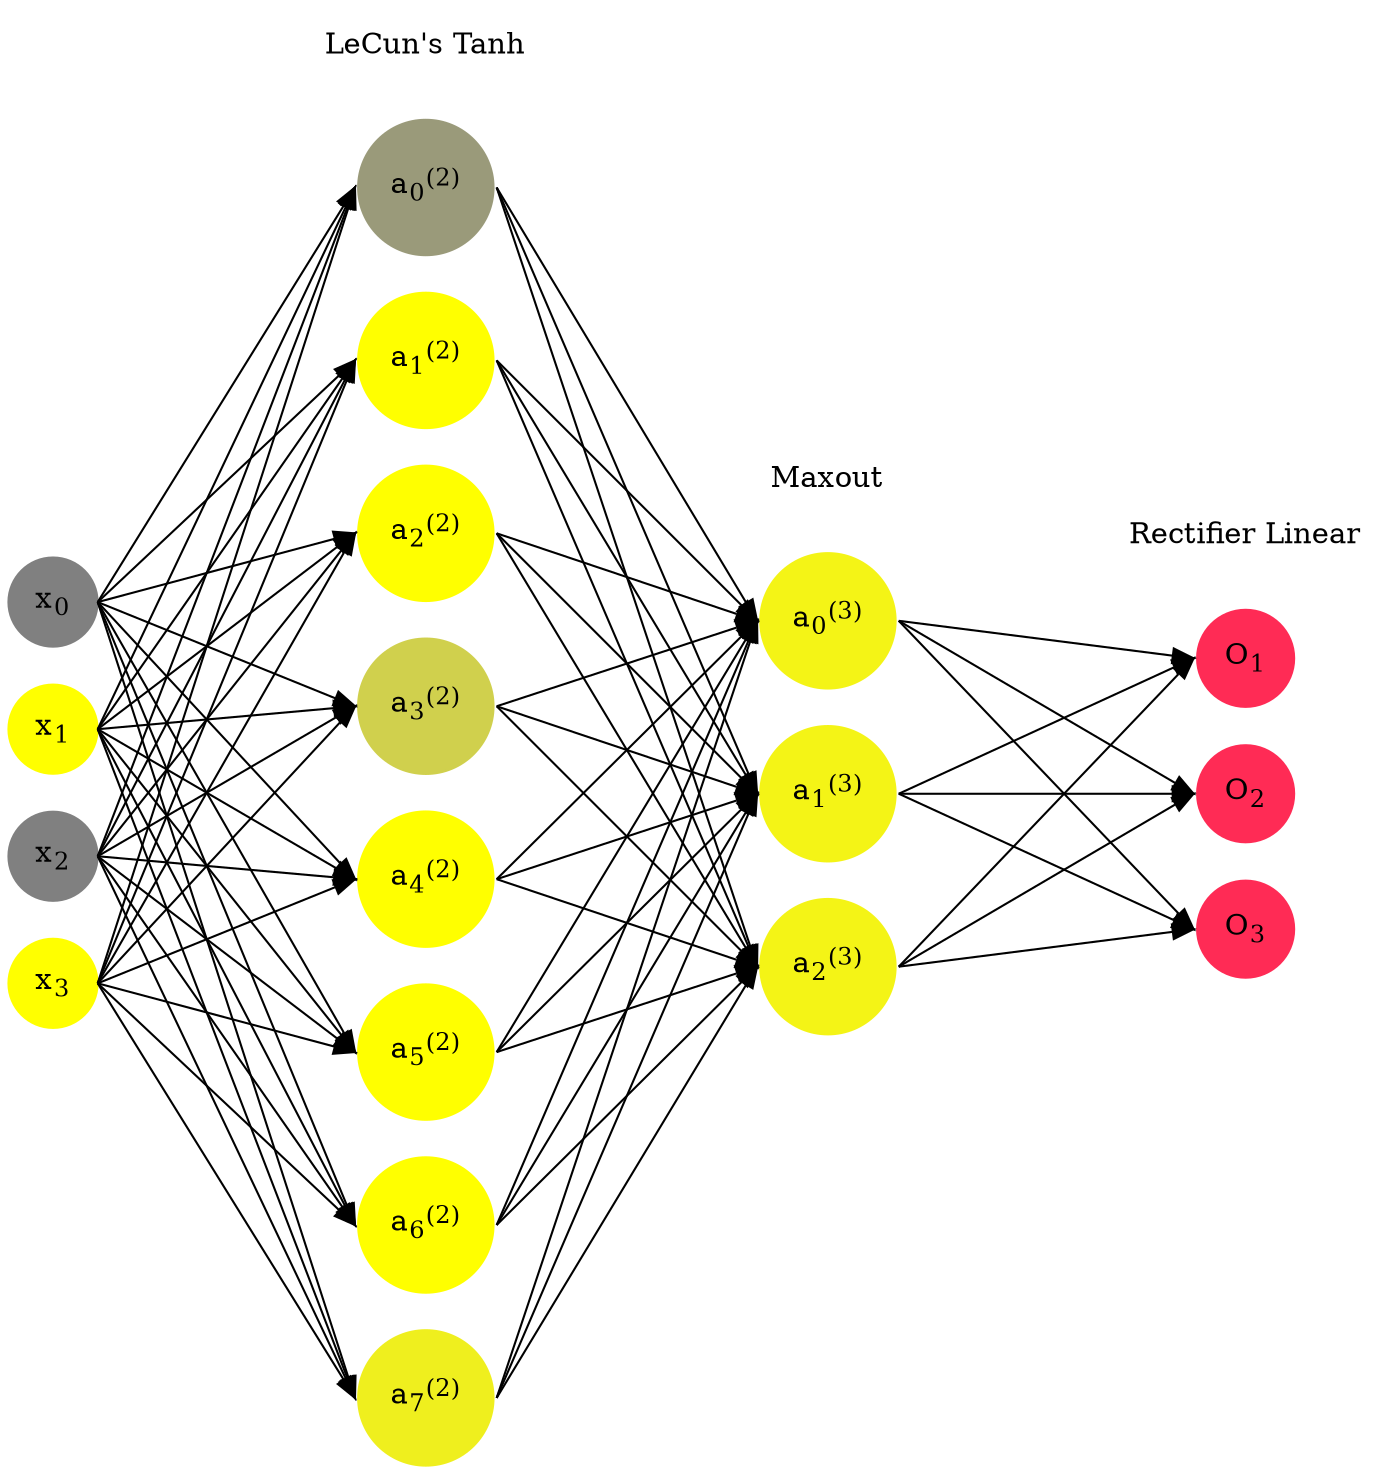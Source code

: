 digraph G {
	rankdir = LR;
	splines=false;
	edge[style=invis];
	ranksep= 1.4;
	{
	node [shape=circle, color="0.1667, 0.0, 0.5", style=filled, fillcolor="0.1667, 0.0, 0.5"];
	x0 [label=<x<sub>0</sub>>];
	}
	{
	node [shape=circle, color="0.1667, 1.0, 1.0", style=filled, fillcolor="0.1667, 1.0, 1.0"];
	x1 [label=<x<sub>1</sub>>];
	}
	{
	node [shape=circle, color="0.1667, 0.0, 0.5", style=filled, fillcolor="0.1667, 0.0, 0.5"];
	x2 [label=<x<sub>2</sub>>];
	}
	{
	node [shape=circle, color="0.1667, 1.0, 1.0", style=filled, fillcolor="0.1667, 1.0, 1.0"];
	x3 [label=<x<sub>3</sub>>];
	}
	{
	node [shape=circle, color="0.1667, 0.207042, 0.603521", style=filled, fillcolor="0.1667, 0.207042, 0.603521"];
	a02 [label=<a<sub>0</sub><sup>(2)</sup>>];
	}
	{
	node [shape=circle, color="0.1667, 1.214154, 1.107077", style=filled, fillcolor="0.1667, 1.214154, 1.107077"];
	a12 [label=<a<sub>1</sub><sup>(2)</sup>>];
	}
	{
	node [shape=circle, color="0.1667, 1.116237, 1.058118", style=filled, fillcolor="0.1667, 1.116237, 1.058118"];
	a22 [label=<a<sub>2</sub><sup>(2)</sup>>];
	}
	{
	node [shape=circle, color="0.1667, 0.627294, 0.813647", style=filled, fillcolor="0.1667, 0.627294, 0.813647"];
	a32 [label=<a<sub>3</sub><sup>(2)</sup>>];
	}
	{
	node [shape=circle, color="0.1667, 1.346370, 1.173185", style=filled, fillcolor="0.1667, 1.346370, 1.173185"];
	a42 [label=<a<sub>4</sub><sup>(2)</sup>>];
	}
	{
	node [shape=circle, color="0.1667, 1.216522, 1.108261", style=filled, fillcolor="0.1667, 1.216522, 1.108261"];
	a52 [label=<a<sub>5</sub><sup>(2)</sup>>];
	}
	{
	node [shape=circle, color="0.1667, 1.330674, 1.165337", style=filled, fillcolor="0.1667, 1.330674, 1.165337"];
	a62 [label=<a<sub>6</sub><sup>(2)</sup>>];
	}
	{
	node [shape=circle, color="0.1667, 0.872272, 0.936136", style=filled, fillcolor="0.1667, 0.872272, 0.936136"];
	a72 [label=<a<sub>7</sub><sup>(2)</sup>>];
	}
	{
	node [shape=circle, color="0.1667, 0.909287, 0.954643", style=filled, fillcolor="0.1667, 0.909287, 0.954643"];
	a03 [label=<a<sub>0</sub><sup>(3)</sup>>];
	}
	{
	node [shape=circle, color="0.1667, 0.909287, 0.954643", style=filled, fillcolor="0.1667, 0.909287, 0.954643"];
	a13 [label=<a<sub>1</sub><sup>(3)</sup>>];
	}
	{
	node [shape=circle, color="0.1667, 0.909287, 0.954643", style=filled, fillcolor="0.1667, 0.909287, 0.954643"];
	a23 [label=<a<sub>2</sub><sup>(3)</sup>>];
	}
	{
	node [shape=circle, color="0.9667, 0.83, 1.0", style=filled, fillcolor="0.9667, 0.83, 1.0"];
	O1 [label=<O<sub>1</sub>>];
	}
	{
	node [shape=circle, color="0.9667, 0.83, 1.0", style=filled, fillcolor="0.9667, 0.83, 1.0"];
	O2 [label=<O<sub>2</sub>>];
	}
	{
	node [shape=circle, color="0.9667, 0.83, 1.0", style=filled, fillcolor="0.9667, 0.83, 1.0"];
	O3 [label=<O<sub>3</sub>>];
	}
	{
	rank=same;
	x0->x1->x2->x3;
	}
	{
	rank=same;
	a02->a12->a22->a32->a42->a52->a62->a72;
	}
	{
	rank=same;
	a03->a13->a23;
	}
	{
	rank=same;
	O1->O2->O3;
	}
	l1 [shape=plaintext,label="LeCun's Tanh"];
	l1->a02;
	{rank=same; l1;a02};
	l2 [shape=plaintext,label="Maxout"];
	l2->a03;
	{rank=same; l2;a03};
	l3 [shape=plaintext,label="Rectifier Linear"];
	l3->O1;
	{rank=same; l3;O1};
edge[style=solid, tailport=e, headport=w];
	{x0;x1;x2;x3} -> {a02;a12;a22;a32;a42;a52;a62;a72};
	{a02;a12;a22;a32;a42;a52;a62;a72} -> {a03;a13;a23};
	{a03;a13;a23} -> {O1,O2,O3};
}